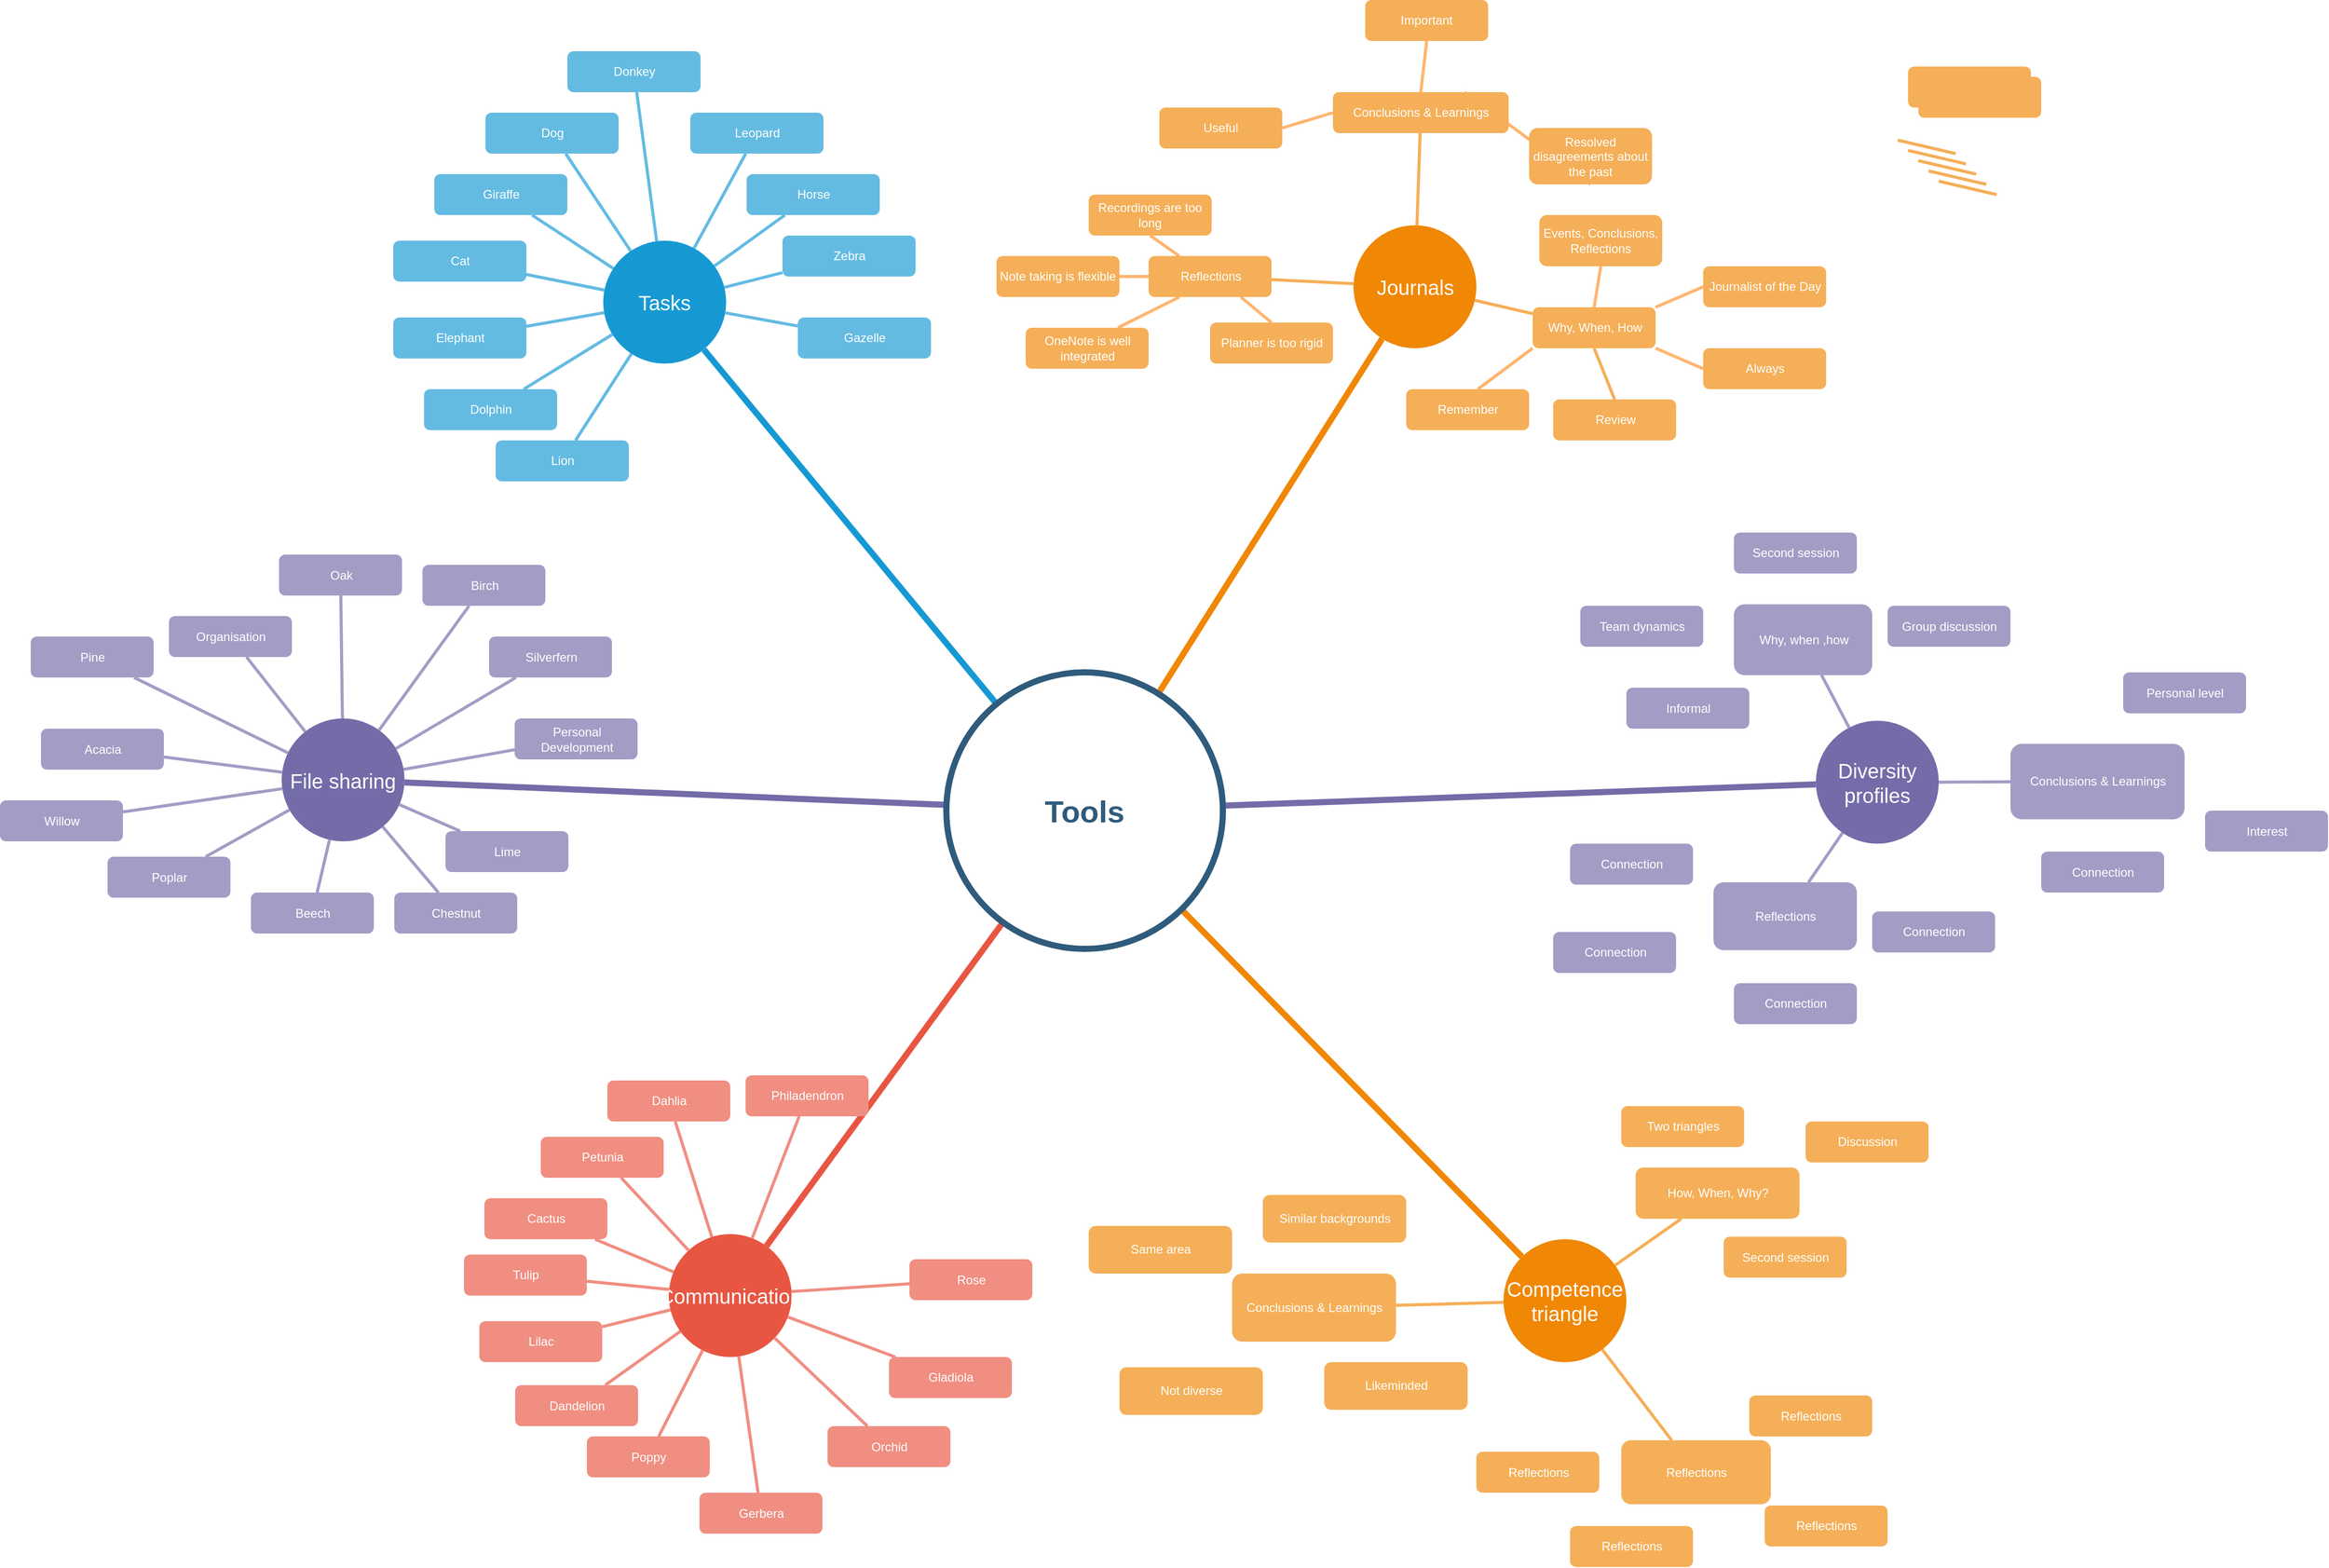 <mxfile version="13.7.7" type="github">
  <diagram id="6a731a19-8d31-9384-78a2-239565b7b9f0" name="Page-1">
    <mxGraphModel dx="1422" dy="796" grid="1" gridSize="10" guides="1" tooltips="1" connect="1" arrows="1" fold="1" page="1" pageScale="1" pageWidth="1169" pageHeight="827" background="#ffffff" math="0" shadow="0">
      <root>
        <mxCell id="0" />
        <mxCell id="1" parent="0" />
        <mxCell id="1350" value="Tasks" style="ellipse;whiteSpace=wrap;html=1;shadow=0;fontFamily=Helvetica;fontSize=20;fontColor=#FFFFFF;align=center;strokeWidth=3;fillColor=#1699D3;strokeColor=none;" parent="1" vertex="1">
          <mxGeometry x="626" y="255" width="120" height="120" as="geometry" />
        </mxCell>
        <mxCell id="1351" value="Journals" style="ellipse;whiteSpace=wrap;html=1;shadow=0;fontFamily=Helvetica;fontSize=20;fontColor=#FFFFFF;align=center;strokeWidth=3;fillColor=#F08705;strokeColor=none;gradientColor=none;" parent="1" vertex="1">
          <mxGeometry x="1358.5" y="240" width="120" height="120" as="geometry" />
        </mxCell>
        <mxCell id="1354" value="Diversity profiles" style="ellipse;whiteSpace=wrap;html=1;shadow=0;fontFamily=Helvetica;fontSize=20;fontColor=#FFFFFF;align=center;strokeWidth=3;fillColor=#736ca8;strokeColor=none;" parent="1" vertex="1">
          <mxGeometry x="1810" y="723.75" width="120" height="120" as="geometry" />
        </mxCell>
        <mxCell id="1355" value="Competence triangle" style="ellipse;whiteSpace=wrap;html=1;shadow=0;fontFamily=Helvetica;fontSize=20;fontColor=#FFFFFF;align=center;strokeWidth=3;fillColor=#F08705;strokeColor=none;" parent="1" vertex="1">
          <mxGeometry x="1505" y="1230" width="120" height="120" as="geometry" />
        </mxCell>
        <mxCell id="1356" value="Communication" style="ellipse;whiteSpace=wrap;html=1;shadow=0;fontFamily=Helvetica;fontSize=20;fontColor=#FFFFFF;align=center;strokeWidth=3;fillColor=#E85642;strokeColor=none;" parent="1" vertex="1">
          <mxGeometry x="690" y="1225" width="120" height="120" as="geometry" />
        </mxCell>
        <mxCell id="bX_sGphsYdJyJwY-GeFy-1578" style="edgeStyle=none;orthogonalLoop=1;jettySize=auto;html=1;exitX=0.75;exitY=0;exitDx=0;exitDy=0;entryX=0.5;entryY=1;entryDx=0;entryDy=0;startArrow=none;startFill=0;endArrow=none;endFill=0;strokeColor=#FFB570;strokeWidth=3;" edge="1" parent="1" source="1357" target="bX_sGphsYdJyJwY-GeFy-1561">
          <mxGeometry relative="1" as="geometry" />
        </mxCell>
        <mxCell id="bX_sGphsYdJyJwY-GeFy-1579" style="edgeStyle=none;orthogonalLoop=1;jettySize=auto;html=1;exitX=0.5;exitY=0;exitDx=0;exitDy=0;entryX=0.5;entryY=1;entryDx=0;entryDy=0;startArrow=none;startFill=0;endArrow=none;endFill=0;strokeColor=#FFB570;strokeWidth=3;" edge="1" parent="1" source="1357" target="bX_sGphsYdJyJwY-GeFy-1560">
          <mxGeometry relative="1" as="geometry" />
        </mxCell>
        <mxCell id="bX_sGphsYdJyJwY-GeFy-1580" style="edgeStyle=none;orthogonalLoop=1;jettySize=auto;html=1;exitX=0;exitY=0.5;exitDx=0;exitDy=0;entryX=1;entryY=0.5;entryDx=0;entryDy=0;startArrow=none;startFill=0;endArrow=none;endFill=0;strokeColor=#FFB570;strokeWidth=3;" edge="1" parent="1" source="1357" target="bX_sGphsYdJyJwY-GeFy-1559">
          <mxGeometry relative="1" as="geometry" />
        </mxCell>
        <mxCell id="1357" value="Conclusions &amp;amp; Learnings" style="rounded=1;fillColor=#f5af58;strokeColor=none;strokeWidth=3;shadow=0;html=1;fontColor=#FFFFFF;" parent="1" vertex="1">
          <mxGeometry x="1338.5" y="110" width="171.5" height="40" as="geometry" />
        </mxCell>
        <mxCell id="1358" value="Dolphin" style="rounded=1;fillColor=#64BBE2;strokeColor=none;strokeWidth=3;shadow=0;html=1;fontColor=#FFFFFF;" parent="1" vertex="1">
          <mxGeometry x="451" y="400" width="130" height="40" as="geometry" />
        </mxCell>
        <mxCell id="1359" style="endArrow=none;strokeWidth=6;strokeColor=#1699D3;html=1;" parent="1" source="1515" target="1350" edge="1">
          <mxGeometry relative="1" as="geometry" />
        </mxCell>
        <mxCell id="1360" style="endArrow=none;strokeWidth=6;strokeColor=#f08705;html=1;" parent="1" source="1515" target="1351" edge="1">
          <mxGeometry relative="1" as="geometry" />
        </mxCell>
        <mxCell id="1363" style="endArrow=none;strokeWidth=6;strokeColor=#736CA8;html=1;" parent="1" source="1515" target="1516" edge="1">
          <mxGeometry relative="1" as="geometry" />
        </mxCell>
        <mxCell id="1364" style="endArrow=none;strokeWidth=6;strokeColor=#736ca8;html=1;" parent="1" source="1515" target="1354" edge="1">
          <mxGeometry relative="1" as="geometry" />
        </mxCell>
        <mxCell id="1365" value="" style="edgeStyle=none;endArrow=none;strokeWidth=6;strokeColor=#F08705;html=1;" parent="1" source="1515" target="1355" edge="1">
          <mxGeometry x="181" y="226.5" width="100" height="100" as="geometry">
            <mxPoint x="181" y="326.5" as="sourcePoint" />
            <mxPoint x="281" y="226.5" as="targetPoint" />
          </mxGeometry>
        </mxCell>
        <mxCell id="1366" value="" style="edgeStyle=none;endArrow=none;strokeWidth=6;strokeColor=#E85642;html=1;" parent="1" source="1515" target="1356" edge="1">
          <mxGeometry x="181" y="226.5" width="100" height="100" as="geometry">
            <mxPoint x="181" y="326.5" as="sourcePoint" />
            <mxPoint x="281" y="226.5" as="targetPoint" />
          </mxGeometry>
        </mxCell>
        <mxCell id="1367" value="Lion" style="rounded=1;fillColor=#64BBE2;strokeColor=none;strokeWidth=3;shadow=0;html=1;fontColor=#FFFFFF;" parent="1" vertex="1">
          <mxGeometry x="521" y="450" width="130" height="40" as="geometry" />
        </mxCell>
        <mxCell id="1368" value="Elephant" style="rounded=1;fillColor=#64BBE2;strokeColor=none;strokeWidth=3;shadow=0;html=1;fontColor=#FFFFFF;" parent="1" vertex="1">
          <mxGeometry x="421" y="330" width="130" height="40" as="geometry" />
        </mxCell>
        <mxCell id="1369" value="Cat" style="rounded=1;fillColor=#64BBE2;strokeColor=none;strokeWidth=3;shadow=0;html=1;fontColor=#FFFFFF;" parent="1" vertex="1">
          <mxGeometry x="421" y="255" width="130" height="40" as="geometry" />
        </mxCell>
        <mxCell id="1370" value="Giraffe" style="rounded=1;fillColor=#64BBE2;strokeColor=none;strokeWidth=3;shadow=0;html=1;fontColor=#FFFFFF;" parent="1" vertex="1">
          <mxGeometry x="461" y="190" width="130" height="40" as="geometry" />
        </mxCell>
        <mxCell id="1371" value="Dog" style="rounded=1;fillColor=#64BBE2;strokeColor=none;strokeWidth=3;shadow=0;html=1;fontColor=#FFFFFF;" parent="1" vertex="1">
          <mxGeometry x="511" y="130" width="130" height="40" as="geometry" />
        </mxCell>
        <mxCell id="1372" value="Donkey" style="rounded=1;fillColor=#64BBE2;strokeColor=none;strokeWidth=3;shadow=0;html=1;fontColor=#FFFFFF;" parent="1" vertex="1">
          <mxGeometry x="591" y="70" width="130" height="40" as="geometry" />
        </mxCell>
        <mxCell id="1373" value="Leopard" style="rounded=1;fillColor=#64BBE2;strokeColor=none;strokeWidth=3;shadow=0;html=1;fontColor=#FFFFFF;" parent="1" vertex="1">
          <mxGeometry x="711" y="130" width="130" height="40" as="geometry" />
        </mxCell>
        <mxCell id="1374" value="Horse" style="rounded=1;fillColor=#64BBE2;strokeColor=none;strokeWidth=3;shadow=0;html=1;fontColor=#FFFFFF;" parent="1" vertex="1">
          <mxGeometry x="766" y="190" width="130" height="40" as="geometry" />
        </mxCell>
        <mxCell id="1375" value="Zebra" style="rounded=1;fillColor=#64BBE2;strokeColor=none;strokeWidth=3;shadow=0;html=1;fontColor=#FFFFFF;" parent="1" vertex="1">
          <mxGeometry x="801" y="250" width="130" height="40" as="geometry" />
        </mxCell>
        <mxCell id="1376" value="Gazelle" style="rounded=1;fillColor=#64BBE2;strokeColor=none;strokeWidth=3;shadow=0;html=1;fontColor=#FFFFFF;" parent="1" vertex="1">
          <mxGeometry x="816" y="330" width="130" height="40" as="geometry" />
        </mxCell>
        <mxCell id="1377" value="" style="edgeStyle=none;endArrow=none;strokeWidth=3;strokeColor=#64BBE2;html=1;" parent="1" source="1350" target="1376" edge="1">
          <mxGeometry x="-119" y="40" width="100" height="100" as="geometry">
            <mxPoint x="-119" y="140" as="sourcePoint" />
            <mxPoint x="-19" y="40" as="targetPoint" />
          </mxGeometry>
        </mxCell>
        <mxCell id="1378" value="" style="edgeStyle=none;endArrow=none;strokeWidth=3;strokeColor=#64BBE2;html=1;" parent="1" source="1350" target="1367" edge="1">
          <mxGeometry x="-119" y="40" width="100" height="100" as="geometry">
            <mxPoint x="-119" y="140" as="sourcePoint" />
            <mxPoint x="-19" y="40" as="targetPoint" />
          </mxGeometry>
        </mxCell>
        <mxCell id="1379" value="" style="edgeStyle=none;endArrow=none;strokeWidth=3;strokeColor=#64BBE2;html=1;" parent="1" source="1350" target="1358" edge="1">
          <mxGeometry x="-119" y="40" width="100" height="100" as="geometry">
            <mxPoint x="-119" y="140" as="sourcePoint" />
            <mxPoint x="-19" y="40" as="targetPoint" />
          </mxGeometry>
        </mxCell>
        <mxCell id="1380" value="" style="edgeStyle=none;endArrow=none;strokeWidth=3;strokeColor=#64BBE2;html=1;" parent="1" source="1350" target="1368" edge="1">
          <mxGeometry x="-119" y="40" width="100" height="100" as="geometry">
            <mxPoint x="-119" y="140" as="sourcePoint" />
            <mxPoint x="-19" y="40" as="targetPoint" />
          </mxGeometry>
        </mxCell>
        <mxCell id="1381" value="" style="edgeStyle=none;endArrow=none;strokeWidth=3;strokeColor=#64BBE2;html=1;" parent="1" source="1350" target="1369" edge="1">
          <mxGeometry x="-119" y="40" width="100" height="100" as="geometry">
            <mxPoint x="-119" y="140" as="sourcePoint" />
            <mxPoint x="-19" y="40" as="targetPoint" />
          </mxGeometry>
        </mxCell>
        <mxCell id="1382" value="" style="edgeStyle=none;endArrow=none;strokeWidth=3;strokeColor=#64BBE2;html=1;" parent="1" source="1350" target="1370" edge="1">
          <mxGeometry x="-119" y="40" width="100" height="100" as="geometry">
            <mxPoint x="-119" y="140" as="sourcePoint" />
            <mxPoint x="-19" y="40" as="targetPoint" />
          </mxGeometry>
        </mxCell>
        <mxCell id="1383" value="" style="edgeStyle=none;endArrow=none;strokeWidth=3;strokeColor=#64BBE2;html=1;" parent="1" source="1350" target="1371" edge="1">
          <mxGeometry x="-119" y="40" width="100" height="100" as="geometry">
            <mxPoint x="-119" y="140" as="sourcePoint" />
            <mxPoint x="-19" y="40" as="targetPoint" />
          </mxGeometry>
        </mxCell>
        <mxCell id="1384" value="" style="edgeStyle=none;endArrow=none;strokeWidth=3;strokeColor=#64BBE2;html=1;" parent="1" source="1350" target="1372" edge="1">
          <mxGeometry x="-119" y="40" width="100" height="100" as="geometry">
            <mxPoint x="-119" y="140" as="sourcePoint" />
            <mxPoint x="-19" y="40" as="targetPoint" />
          </mxGeometry>
        </mxCell>
        <mxCell id="1385" value="" style="edgeStyle=none;endArrow=none;strokeWidth=3;strokeColor=#64BBE2;html=1;" parent="1" source="1350" target="1373" edge="1">
          <mxGeometry x="-119" y="40" width="100" height="100" as="geometry">
            <mxPoint x="-119" y="140" as="sourcePoint" />
            <mxPoint x="-19" y="40" as="targetPoint" />
          </mxGeometry>
        </mxCell>
        <mxCell id="1386" value="" style="edgeStyle=none;endArrow=none;strokeWidth=3;strokeColor=#64BBE2;html=1;" parent="1" source="1350" target="1374" edge="1">
          <mxGeometry x="-119" y="40" width="100" height="100" as="geometry">
            <mxPoint x="-119" y="140" as="sourcePoint" />
            <mxPoint x="-19" y="40" as="targetPoint" />
          </mxGeometry>
        </mxCell>
        <mxCell id="1387" value="" style="edgeStyle=none;endArrow=none;strokeWidth=3;strokeColor=#64BBE2;html=1;" parent="1" source="1350" target="1375" edge="1">
          <mxGeometry x="-119" y="40" width="100" height="100" as="geometry">
            <mxPoint x="-119" y="140" as="sourcePoint" />
            <mxPoint x="-19" y="40" as="targetPoint" />
          </mxGeometry>
        </mxCell>
        <mxCell id="bX_sGphsYdJyJwY-GeFy-1583" style="edgeStyle=none;orthogonalLoop=1;jettySize=auto;html=1;exitX=0.75;exitY=1;exitDx=0;exitDy=0;entryX=0.5;entryY=0;entryDx=0;entryDy=0;startArrow=none;startFill=0;endArrow=none;endFill=0;strokeColor=#FFB570;strokeWidth=3;" edge="1" parent="1" source="1389" target="bX_sGphsYdJyJwY-GeFy-1556">
          <mxGeometry relative="1" as="geometry" />
        </mxCell>
        <mxCell id="bX_sGphsYdJyJwY-GeFy-1584" style="edgeStyle=none;orthogonalLoop=1;jettySize=auto;html=1;exitX=0.25;exitY=1;exitDx=0;exitDy=0;entryX=0.75;entryY=0;entryDx=0;entryDy=0;startArrow=none;startFill=0;endArrow=none;endFill=0;strokeColor=#FFB570;strokeWidth=3;" edge="1" parent="1" source="1389" target="bX_sGphsYdJyJwY-GeFy-1555">
          <mxGeometry relative="1" as="geometry" />
        </mxCell>
        <mxCell id="bX_sGphsYdJyJwY-GeFy-1585" style="edgeStyle=none;orthogonalLoop=1;jettySize=auto;html=1;exitX=0;exitY=0.5;exitDx=0;exitDy=0;entryX=1;entryY=0.5;entryDx=0;entryDy=0;startArrow=none;startFill=0;endArrow=none;endFill=0;strokeColor=#FFB570;strokeWidth=3;" edge="1" parent="1" source="1389" target="bX_sGphsYdJyJwY-GeFy-1557">
          <mxGeometry relative="1" as="geometry" />
        </mxCell>
        <mxCell id="bX_sGphsYdJyJwY-GeFy-1586" style="edgeStyle=none;orthogonalLoop=1;jettySize=auto;html=1;exitX=0.25;exitY=0;exitDx=0;exitDy=0;entryX=0.5;entryY=1;entryDx=0;entryDy=0;startArrow=none;startFill=0;endArrow=none;endFill=0;strokeColor=#FFB570;strokeWidth=3;" edge="1" parent="1" source="1389" target="bX_sGphsYdJyJwY-GeFy-1558">
          <mxGeometry relative="1" as="geometry" />
        </mxCell>
        <mxCell id="1389" value="Reflections" style="rounded=1;fillColor=#f5af58;strokeColor=none;strokeWidth=3;shadow=0;html=1;fontColor=#FFFFFF;" parent="1" vertex="1">
          <mxGeometry x="1158.5" y="270" width="120" height="40" as="geometry" />
        </mxCell>
        <mxCell id="bX_sGphsYdJyJwY-GeFy-1572" style="orthogonalLoop=1;jettySize=auto;html=1;exitX=0;exitY=1;exitDx=0;exitDy=0;entryX=0.583;entryY=0;entryDx=0;entryDy=0;entryPerimeter=0;fillColor=#ffe6cc;strokeWidth=3;startArrow=none;startFill=0;endArrow=none;endFill=0;strokeColor=#FFB570;" edge="1" parent="1" source="1390" target="bX_sGphsYdJyJwY-GeFy-1552">
          <mxGeometry relative="1" as="geometry" />
        </mxCell>
        <mxCell id="bX_sGphsYdJyJwY-GeFy-1573" style="edgeStyle=none;orthogonalLoop=1;jettySize=auto;html=1;exitX=1;exitY=1;exitDx=0;exitDy=0;entryX=0;entryY=0.5;entryDx=0;entryDy=0;startArrow=none;startFill=0;endArrow=none;endFill=0;strokeColor=#FFB570;strokeWidth=3;" edge="1" parent="1" source="1390" target="bX_sGphsYdJyJwY-GeFy-1550">
          <mxGeometry relative="1" as="geometry" />
        </mxCell>
        <mxCell id="bX_sGphsYdJyJwY-GeFy-1574" style="edgeStyle=none;orthogonalLoop=1;jettySize=auto;html=1;exitX=1;exitY=0;exitDx=0;exitDy=0;entryX=0;entryY=0.5;entryDx=0;entryDy=0;startArrow=none;startFill=0;endArrow=none;endFill=0;strokeColor=#FFB570;strokeWidth=3;" edge="1" parent="1" source="1390" target="bX_sGphsYdJyJwY-GeFy-1549">
          <mxGeometry relative="1" as="geometry" />
        </mxCell>
        <mxCell id="bX_sGphsYdJyJwY-GeFy-1575" style="edgeStyle=none;orthogonalLoop=1;jettySize=auto;html=1;exitX=0.5;exitY=0;exitDx=0;exitDy=0;entryX=0.5;entryY=1;entryDx=0;entryDy=0;startArrow=none;startFill=0;endArrow=none;endFill=0;strokeColor=#FFB570;strokeWidth=3;" edge="1" parent="1" source="1390" target="bX_sGphsYdJyJwY-GeFy-1548">
          <mxGeometry relative="1" as="geometry" />
        </mxCell>
        <mxCell id="1390" value="Why, When, How" style="rounded=1;fillColor=#f5af58;strokeColor=none;strokeWidth=3;shadow=0;html=1;fontColor=#FFFFFF;" parent="1" vertex="1">
          <mxGeometry x="1533.5" y="320" width="120" height="40" as="geometry" />
        </mxCell>
        <mxCell id="1399" value="" style="edgeStyle=none;endArrow=none;strokeWidth=3;strokeColor=#F5AF58;html=1;" parent="1" source="1351" target="1357" edge="1">
          <mxGeometry x="258.5" y="20" width="100" height="100" as="geometry">
            <mxPoint x="258.5" y="120" as="sourcePoint" />
            <mxPoint x="358.5" y="20" as="targetPoint" />
          </mxGeometry>
        </mxCell>
        <mxCell id="1401" value="" style="edgeStyle=none;endArrow=none;strokeWidth=3;strokeColor=#F5AF58;html=1;" parent="1" source="1351" target="1389" edge="1">
          <mxGeometry x="258.5" y="20" width="100" height="100" as="geometry">
            <mxPoint x="258.5" y="120" as="sourcePoint" />
            <mxPoint x="358.5" y="20" as="targetPoint" />
          </mxGeometry>
        </mxCell>
        <mxCell id="1402" value="" style="edgeStyle=none;endArrow=none;strokeWidth=3;strokeColor=#F5AF58;html=1;" parent="1" source="1351" target="1390" edge="1">
          <mxGeometry x="258.5" y="20" width="100" height="100" as="geometry">
            <mxPoint x="258.5" y="120" as="sourcePoint" />
            <mxPoint x="358.5" y="20" as="targetPoint" />
          </mxGeometry>
        </mxCell>
        <mxCell id="1457" value="Why, when ,how" style="rounded=1;fillColor=#a29dc5;strokeColor=none;strokeWidth=3;shadow=0;html=1;fontColor=#FFFFFF;" parent="1" vertex="1">
          <mxGeometry x="1730" y="610" width="135" height="69.25" as="geometry" />
        </mxCell>
        <mxCell id="1458" value="Reflections" style="rounded=1;fillColor=#a29dc5;strokeColor=none;strokeWidth=3;shadow=0;html=1;fontColor=#FFFFFF;" parent="1" vertex="1">
          <mxGeometry x="1710" y="881.5" width="140" height="66.25" as="geometry" />
        </mxCell>
        <mxCell id="1460" value="Conclusions &amp;amp; Learnings" style="rounded=1;fillColor=#a29dc5;strokeColor=none;strokeWidth=3;shadow=0;html=1;fontColor=#FFFFFF;" parent="1" vertex="1">
          <mxGeometry x="2000" y="746.25" width="170" height="73.75" as="geometry" />
        </mxCell>
        <mxCell id="1463" value="" style="edgeStyle=none;endArrow=none;strokeWidth=3;strokeColor=#A29DC5;html=1;" parent="1" source="1354" target="1460" edge="1">
          <mxGeometry x="350" y="-551.25" width="100" height="100" as="geometry">
            <mxPoint x="350" y="-451.25" as="sourcePoint" />
            <mxPoint x="450" y="-551.25" as="targetPoint" />
          </mxGeometry>
        </mxCell>
        <mxCell id="1465" value="" style="edgeStyle=none;endArrow=none;strokeWidth=3;strokeColor=#A29DC5;html=1;" parent="1" source="1354" target="1458" edge="1">
          <mxGeometry x="350" y="-551.25" width="100" height="100" as="geometry">
            <mxPoint x="350" y="-451.25" as="sourcePoint" />
            <mxPoint x="450" y="-551.25" as="targetPoint" />
          </mxGeometry>
        </mxCell>
        <mxCell id="1467" value="" style="edgeStyle=none;endArrow=none;strokeWidth=3;strokeColor=#A29DC5;html=1;" parent="1" source="1354" target="1457" edge="1">
          <mxGeometry x="350" y="-551.25" width="100" height="100" as="geometry">
            <mxPoint x="350" y="-451.25" as="sourcePoint" />
            <mxPoint x="450" y="-551.25" as="targetPoint" />
          </mxGeometry>
        </mxCell>
        <mxCell id="1468" value="How, When, Why?" style="rounded=1;fillColor=#f5af58;strokeColor=none;strokeWidth=3;shadow=0;html=1;fontColor=#FFFFFF;" parent="1" vertex="1">
          <mxGeometry x="1634" y="1160" width="160" height="50" as="geometry" />
        </mxCell>
        <mxCell id="1471" value="Reflections" style="rounded=1;fillColor=#f5af58;strokeColor=none;strokeWidth=3;shadow=0;html=1;fontColor=#FFFFFF;" parent="1" vertex="1">
          <mxGeometry x="1620" y="1426.25" width="146" height="62.5" as="geometry" />
        </mxCell>
        <mxCell id="1473" value="Conclusions &amp;amp; Learnings" style="rounded=1;fillColor=#f5af58;strokeColor=none;strokeWidth=3;shadow=0;html=1;fontColor=#FFFFFF;" parent="1" vertex="1">
          <mxGeometry x="1240" y="1263.5" width="160" height="66.5" as="geometry" />
        </mxCell>
        <mxCell id="1480" value="" style="edgeStyle=none;endArrow=none;strokeWidth=3;strokeColor=#F5AF58;html=1;" parent="1" source="1355" target="1468" edge="1">
          <mxGeometry x="493.5" y="-48.5" width="100" height="100" as="geometry">
            <mxPoint x="493.5" y="51.5" as="sourcePoint" />
            <mxPoint x="593.5" y="-48.5" as="targetPoint" />
          </mxGeometry>
        </mxCell>
        <mxCell id="1483" value="" style="edgeStyle=none;endArrow=none;strokeWidth=3;strokeColor=#F5AF58;html=1;" parent="1" source="1355" target="1471" edge="1">
          <mxGeometry x="493.5" y="-48.5" width="100" height="100" as="geometry">
            <mxPoint x="493.5" y="51.5" as="sourcePoint" />
            <mxPoint x="593.5" y="-48.5" as="targetPoint" />
          </mxGeometry>
        </mxCell>
        <mxCell id="1485" value="" style="edgeStyle=none;endArrow=none;strokeWidth=3;strokeColor=#F5AF58;html=1;" parent="1" source="1355" target="1473" edge="1">
          <mxGeometry x="493.5" y="-48.5" width="100" height="100" as="geometry">
            <mxPoint x="493.5" y="51.5" as="sourcePoint" />
            <mxPoint x="593.5" y="-48.5" as="targetPoint" />
          </mxGeometry>
        </mxCell>
        <mxCell id="1490" value="Philadendron" style="rounded=1;fillColor=#f08e81;strokeColor=none;strokeWidth=3;shadow=0;html=1;fontColor=#FFFFFF;" parent="1" vertex="1">
          <mxGeometry x="765" y="1070" width="120" height="40" as="geometry" />
        </mxCell>
        <mxCell id="1491" value="Dahlia" style="rounded=1;fillColor=#f08e81;strokeColor=none;strokeWidth=3;shadow=0;html=1;fontColor=#FFFFFF;" parent="1" vertex="1">
          <mxGeometry x="630" y="1075" width="120" height="40" as="geometry" />
        </mxCell>
        <mxCell id="1492" value="Petunia" style="rounded=1;fillColor=#f08e81;strokeColor=none;strokeWidth=3;shadow=0;html=1;fontColor=#FFFFFF;" parent="1" vertex="1">
          <mxGeometry x="565" y="1130" width="120" height="40" as="geometry" />
        </mxCell>
        <mxCell id="1493" value="Cactus" style="rounded=1;fillColor=#f08e81;strokeColor=none;strokeWidth=3;shadow=0;html=1;fontColor=#FFFFFF;" parent="1" vertex="1">
          <mxGeometry x="510" y="1190" width="120" height="40" as="geometry" />
        </mxCell>
        <mxCell id="1494" value="Tulip" style="rounded=1;fillColor=#f08e81;strokeColor=none;strokeWidth=3;shadow=0;html=1;fontColor=#FFFFFF;" parent="1" vertex="1">
          <mxGeometry x="490" y="1245" width="120" height="40" as="geometry" />
        </mxCell>
        <mxCell id="1495" value="Lilac" style="rounded=1;fillColor=#f08e81;strokeColor=none;strokeWidth=3;shadow=0;html=1;fontColor=#FFFFFF;" parent="1" vertex="1">
          <mxGeometry x="505" y="1310" width="120" height="40" as="geometry" />
        </mxCell>
        <mxCell id="1496" value="Dandelion" style="rounded=1;fillColor=#f08e81;strokeColor=none;strokeWidth=3;shadow=0;html=1;fontColor=#FFFFFF;" parent="1" vertex="1">
          <mxGeometry x="540" y="1372.5" width="120" height="40" as="geometry" />
        </mxCell>
        <mxCell id="1497" value="Poppy" style="rounded=1;fillColor=#f08e81;strokeColor=none;strokeWidth=3;shadow=0;html=1;fontColor=#FFFFFF;" parent="1" vertex="1">
          <mxGeometry x="610" y="1422.5" width="120" height="40" as="geometry" />
        </mxCell>
        <mxCell id="1498" value="Gerbera" style="rounded=1;fillColor=#f08e81;strokeColor=none;strokeWidth=3;shadow=0;html=1;fontColor=#FFFFFF;" parent="1" vertex="1">
          <mxGeometry x="720" y="1477.5" width="120" height="40" as="geometry" />
        </mxCell>
        <mxCell id="1499" value="Orchid" style="rounded=1;fillColor=#f08e81;strokeColor=none;strokeWidth=3;shadow=0;html=1;fontColor=#FFFFFF;" parent="1" vertex="1">
          <mxGeometry x="845" y="1412.5" width="120" height="40" as="geometry" />
        </mxCell>
        <mxCell id="1500" value="Gladiola" style="rounded=1;fillColor=#f08e81;strokeColor=none;strokeWidth=3;shadow=0;html=1;fontColor=#FFFFFF;" parent="1" vertex="1">
          <mxGeometry x="905" y="1345" width="120" height="40" as="geometry" />
        </mxCell>
        <mxCell id="1501" value="Rose" style="rounded=1;fillColor=#f08e81;strokeColor=none;strokeWidth=3;shadow=0;html=1;fontColor=#FFFFFF;" parent="1" vertex="1">
          <mxGeometry x="925" y="1249.5" width="120" height="40" as="geometry" />
        </mxCell>
        <mxCell id="1502" value="" style="edgeStyle=none;endArrow=none;strokeWidth=3;strokeColor=#F08E81;html=1;" parent="1" source="1356" target="1501" edge="1">
          <mxGeometry x="330" y="115" width="100" height="100" as="geometry">
            <mxPoint x="330" y="215" as="sourcePoint" />
            <mxPoint x="430" y="115" as="targetPoint" />
          </mxGeometry>
        </mxCell>
        <mxCell id="1503" value="" style="edgeStyle=none;endArrow=none;strokeWidth=3;strokeColor=#F08E81;html=1;" parent="1" source="1356" target="1490" edge="1">
          <mxGeometry x="330" y="115" width="100" height="100" as="geometry">
            <mxPoint x="330" y="215" as="sourcePoint" />
            <mxPoint x="430" y="115" as="targetPoint" />
          </mxGeometry>
        </mxCell>
        <mxCell id="1504" value="" style="edgeStyle=none;endArrow=none;strokeWidth=3;strokeColor=#F08E81;html=1;" parent="1" source="1356" target="1491" edge="1">
          <mxGeometry x="330" y="115" width="100" height="100" as="geometry">
            <mxPoint x="330" y="215" as="sourcePoint" />
            <mxPoint x="430" y="115" as="targetPoint" />
          </mxGeometry>
        </mxCell>
        <mxCell id="1505" value="" style="edgeStyle=none;endArrow=none;strokeWidth=3;strokeColor=#F08E81;html=1;" parent="1" source="1356" target="1492" edge="1">
          <mxGeometry x="330" y="115" width="100" height="100" as="geometry">
            <mxPoint x="330" y="215" as="sourcePoint" />
            <mxPoint x="430" y="115" as="targetPoint" />
          </mxGeometry>
        </mxCell>
        <mxCell id="1506" value="" style="edgeStyle=none;endArrow=none;strokeWidth=3;strokeColor=#F08E81;html=1;" parent="1" source="1356" target="1493" edge="1">
          <mxGeometry x="330" y="115" width="100" height="100" as="geometry">
            <mxPoint x="330" y="215" as="sourcePoint" />
            <mxPoint x="430" y="115" as="targetPoint" />
          </mxGeometry>
        </mxCell>
        <mxCell id="1507" value="" style="edgeStyle=none;endArrow=none;strokeWidth=3;strokeColor=#F08E81;html=1;" parent="1" source="1356" target="1494" edge="1">
          <mxGeometry x="330" y="115" width="100" height="100" as="geometry">
            <mxPoint x="330" y="215" as="sourcePoint" />
            <mxPoint x="430" y="115" as="targetPoint" />
          </mxGeometry>
        </mxCell>
        <mxCell id="1508" value="" style="edgeStyle=none;endArrow=none;strokeWidth=3;strokeColor=#F08E81;html=1;" parent="1" source="1356" target="1495" edge="1">
          <mxGeometry x="330" y="115" width="100" height="100" as="geometry">
            <mxPoint x="330" y="215" as="sourcePoint" />
            <mxPoint x="430" y="115" as="targetPoint" />
          </mxGeometry>
        </mxCell>
        <mxCell id="1509" value="" style="edgeStyle=none;endArrow=none;strokeWidth=3;strokeColor=#F08E81;html=1;" parent="1" source="1356" target="1496" edge="1">
          <mxGeometry x="330" y="115" width="100" height="100" as="geometry">
            <mxPoint x="330" y="215" as="sourcePoint" />
            <mxPoint x="430" y="115" as="targetPoint" />
          </mxGeometry>
        </mxCell>
        <mxCell id="1510" value="" style="edgeStyle=none;endArrow=none;strokeWidth=3;strokeColor=#F08E81;html=1;" parent="1" source="1356" target="1497" edge="1">
          <mxGeometry x="330" y="115" width="100" height="100" as="geometry">
            <mxPoint x="330" y="215" as="sourcePoint" />
            <mxPoint x="430" y="115" as="targetPoint" />
          </mxGeometry>
        </mxCell>
        <mxCell id="1511" value="" style="edgeStyle=none;endArrow=none;strokeWidth=3;strokeColor=#F08E81;html=1;" parent="1" source="1356" target="1498" edge="1">
          <mxGeometry x="330" y="115" width="100" height="100" as="geometry">
            <mxPoint x="330" y="215" as="sourcePoint" />
            <mxPoint x="430" y="115" as="targetPoint" />
          </mxGeometry>
        </mxCell>
        <mxCell id="1512" value="" style="edgeStyle=none;endArrow=none;strokeWidth=3;strokeColor=#F08E81;html=1;" parent="1" source="1356" target="1499" edge="1">
          <mxGeometry x="330" y="115" width="100" height="100" as="geometry">
            <mxPoint x="330" y="215" as="sourcePoint" />
            <mxPoint x="430" y="115" as="targetPoint" />
          </mxGeometry>
        </mxCell>
        <mxCell id="1513" value="" style="edgeStyle=none;endArrow=none;strokeWidth=3;strokeColor=#F08E81;html=1;" parent="1" source="1356" target="1500" edge="1">
          <mxGeometry x="330" y="115" width="100" height="100" as="geometry">
            <mxPoint x="330" y="215" as="sourcePoint" />
            <mxPoint x="430" y="115" as="targetPoint" />
          </mxGeometry>
        </mxCell>
        <mxCell id="1515" value="Tools" style="ellipse;whiteSpace=wrap;html=1;shadow=0;fontFamily=Helvetica;fontSize=30;fontColor=#2F5B7C;align=center;strokeColor=#2F5B7C;strokeWidth=6;fillColor=#FFFFFF;fontStyle=1;gradientColor=none;" parent="1" vertex="1">
          <mxGeometry x="961" y="676.5" width="270" height="270" as="geometry" />
        </mxCell>
        <mxCell id="1516" value="File sharing" style="ellipse;whiteSpace=wrap;html=1;shadow=0;fontFamily=Helvetica;fontSize=20;fontColor=#FFFFFF;align=center;strokeWidth=3;fillColor=#736ca8;strokeColor=none;" parent="1" vertex="1">
          <mxGeometry x="312" y="721.5" width="120" height="120" as="geometry" />
        </mxCell>
        <mxCell id="1517" value="Organisation" style="rounded=1;fillColor=#a29dc5;strokeColor=none;strokeWidth=3;shadow=0;html=1;fontColor=#FFFFFF;" parent="1" vertex="1">
          <mxGeometry x="202" y="621.5" width="120" height="40" as="geometry" />
        </mxCell>
        <mxCell id="1518" value="Oak" style="rounded=1;fillColor=#a29dc5;strokeColor=none;strokeWidth=3;shadow=0;html=1;fontColor=#FFFFFF;" parent="1" vertex="1">
          <mxGeometry x="309.5" y="561.5" width="120" height="40" as="geometry" />
        </mxCell>
        <mxCell id="1519" value="Birch" style="rounded=1;fillColor=#a29dc5;strokeColor=none;strokeWidth=3;shadow=0;html=1;fontColor=#FFFFFF;" parent="1" vertex="1">
          <mxGeometry x="449.5" y="571.5" width="120" height="40" as="geometry" />
        </mxCell>
        <mxCell id="1520" value="Silverfern" style="rounded=1;fillColor=#a29dc5;strokeColor=none;strokeWidth=3;shadow=0;html=1;fontColor=#FFFFFF;" parent="1" vertex="1">
          <mxGeometry x="514.5" y="641.5" width="120" height="40" as="geometry" />
        </mxCell>
        <mxCell id="1521" value="Personal &#xa;Development" style="rounded=1;fillColor=#a29dc5;strokeColor=none;strokeWidth=3;shadow=0;html=1;fontColor=#FFFFFF;" parent="1" vertex="1">
          <mxGeometry x="539.5" y="721.5" width="120" height="40" as="geometry" />
        </mxCell>
        <mxCell id="1522" value="Pine" style="rounded=1;fillColor=#a29dc5;strokeColor=none;strokeWidth=3;shadow=0;html=1;fontColor=#FFFFFF;" parent="1" vertex="1">
          <mxGeometry x="67" y="641.5" width="120" height="40" as="geometry" />
        </mxCell>
        <mxCell id="1523" value="Lime" style="rounded=1;fillColor=#a29dc5;strokeColor=none;strokeWidth=3;shadow=0;html=1;fontColor=#FFFFFF;" parent="1" vertex="1">
          <mxGeometry x="472" y="831.5" width="120" height="40" as="geometry" />
        </mxCell>
        <mxCell id="1524" value="Chestnut" style="rounded=1;fillColor=#a29dc5;strokeColor=none;strokeWidth=3;shadow=0;html=1;fontColor=#FFFFFF;" parent="1" vertex="1">
          <mxGeometry x="422" y="891.5" width="120" height="40" as="geometry" />
        </mxCell>
        <mxCell id="1525" value="Beech" style="rounded=1;fillColor=#a29dc5;strokeColor=none;strokeWidth=3;shadow=0;html=1;fontColor=#FFFFFF;" parent="1" vertex="1">
          <mxGeometry x="282" y="891.5" width="120" height="40" as="geometry" />
        </mxCell>
        <mxCell id="1526" value="Poplar" style="rounded=1;fillColor=#a29dc5;strokeColor=none;strokeWidth=3;shadow=0;html=1;fontColor=#FFFFFF;" parent="1" vertex="1">
          <mxGeometry x="142" y="856.5" width="120" height="40" as="geometry" />
        </mxCell>
        <mxCell id="1527" value="Willow" style="rounded=1;fillColor=#a29dc5;strokeColor=none;strokeWidth=3;shadow=0;html=1;fontColor=#FFFFFF;" parent="1" vertex="1">
          <mxGeometry x="37" y="801.5" width="120" height="40" as="geometry" />
        </mxCell>
        <mxCell id="1528" value="" style="edgeStyle=none;endArrow=none;strokeWidth=3;strokeColor=#A29DC5;html=1;" parent="1" source="1516" target="1517" edge="1">
          <mxGeometry x="-1498" y="-303.5" width="100" height="100" as="geometry">
            <mxPoint x="-1498" y="-203.5" as="sourcePoint" />
            <mxPoint x="-1398" y="-303.5" as="targetPoint" />
          </mxGeometry>
        </mxCell>
        <mxCell id="1529" value="Acacia" style="rounded=1;fillColor=#a29dc5;strokeColor=none;strokeWidth=3;shadow=0;html=1;fontColor=#FFFFFF;" parent="1" vertex="1">
          <mxGeometry x="77" y="731.5" width="120" height="40" as="geometry" />
        </mxCell>
        <mxCell id="1530" value="" style="edgeStyle=none;endArrow=none;strokeWidth=3;strokeColor=#A29DC5;html=1;" parent="1" source="1516" target="1518" edge="1">
          <mxGeometry x="-1498" y="-303.5" width="100" height="100" as="geometry">
            <mxPoint x="-1498" y="-203.5" as="sourcePoint" />
            <mxPoint x="-1398" y="-303.5" as="targetPoint" />
          </mxGeometry>
        </mxCell>
        <mxCell id="1531" value="" style="edgeStyle=none;endArrow=none;strokeWidth=3;strokeColor=#A29DC5;html=1;" parent="1" source="1516" target="1519" edge="1">
          <mxGeometry x="-1498" y="-303.5" width="100" height="100" as="geometry">
            <mxPoint x="-1498" y="-203.5" as="sourcePoint" />
            <mxPoint x="-1398" y="-303.5" as="targetPoint" />
          </mxGeometry>
        </mxCell>
        <mxCell id="1532" value="" style="edgeStyle=none;endArrow=none;strokeWidth=3;strokeColor=#A29DC5;html=1;" parent="1" source="1516" target="1520" edge="1">
          <mxGeometry x="-1498" y="-303.5" width="100" height="100" as="geometry">
            <mxPoint x="-1498" y="-203.5" as="sourcePoint" />
            <mxPoint x="-1398" y="-303.5" as="targetPoint" />
          </mxGeometry>
        </mxCell>
        <mxCell id="1533" value="" style="edgeStyle=none;endArrow=none;strokeWidth=3;strokeColor=#A29DC5;html=1;" parent="1" source="1516" target="1521" edge="1">
          <mxGeometry x="-1498" y="-303.5" width="100" height="100" as="geometry">
            <mxPoint x="-1498" y="-203.5" as="sourcePoint" />
            <mxPoint x="-1398" y="-303.5" as="targetPoint" />
          </mxGeometry>
        </mxCell>
        <mxCell id="1534" value="" style="edgeStyle=none;endArrow=none;strokeWidth=3;strokeColor=#A29DC5;html=1;" parent="1" source="1516" target="1522" edge="1">
          <mxGeometry x="-1498" y="-303.5" width="100" height="100" as="geometry">
            <mxPoint x="-1498" y="-203.5" as="sourcePoint" />
            <mxPoint x="-1398" y="-303.5" as="targetPoint" />
          </mxGeometry>
        </mxCell>
        <mxCell id="1535" value="" style="edgeStyle=none;endArrow=none;strokeWidth=3;strokeColor=#A29DC5;html=1;" parent="1" source="1516" target="1523" edge="1">
          <mxGeometry x="-1498" y="-303.5" width="100" height="100" as="geometry">
            <mxPoint x="-1498" y="-203.5" as="sourcePoint" />
            <mxPoint x="-1398" y="-303.5" as="targetPoint" />
          </mxGeometry>
        </mxCell>
        <mxCell id="1536" value="" style="edgeStyle=none;endArrow=none;strokeWidth=3;strokeColor=#A29DC5;html=1;" parent="1" source="1516" target="1524" edge="1">
          <mxGeometry x="-1498" y="-303.5" width="100" height="100" as="geometry">
            <mxPoint x="-1498" y="-203.5" as="sourcePoint" />
            <mxPoint x="-1398" y="-303.5" as="targetPoint" />
          </mxGeometry>
        </mxCell>
        <mxCell id="1537" value="" style="edgeStyle=none;endArrow=none;strokeWidth=3;strokeColor=#A29DC5;html=1;" parent="1" source="1516" target="1525" edge="1">
          <mxGeometry x="-1498" y="-303.5" width="100" height="100" as="geometry">
            <mxPoint x="-1498" y="-203.5" as="sourcePoint" />
            <mxPoint x="-1398" y="-303.5" as="targetPoint" />
          </mxGeometry>
        </mxCell>
        <mxCell id="1538" value="" style="edgeStyle=none;endArrow=none;strokeWidth=3;strokeColor=#A29DC5;html=1;" parent="1" source="1516" target="1526" edge="1">
          <mxGeometry x="-1498" y="-303.5" width="100" height="100" as="geometry">
            <mxPoint x="-1498" y="-203.5" as="sourcePoint" />
            <mxPoint x="-1398" y="-303.5" as="targetPoint" />
          </mxGeometry>
        </mxCell>
        <mxCell id="1539" value="" style="edgeStyle=none;endArrow=none;strokeWidth=3;strokeColor=#A29DC5;html=1;" parent="1" source="1516" target="1527" edge="1">
          <mxGeometry x="-1498" y="-303.5" width="100" height="100" as="geometry">
            <mxPoint x="-1498" y="-203.5" as="sourcePoint" />
            <mxPoint x="-1398" y="-303.5" as="targetPoint" />
          </mxGeometry>
        </mxCell>
        <mxCell id="1540" value="" style="edgeStyle=none;endArrow=none;strokeWidth=3;strokeColor=#A29DC5;html=1;" parent="1" source="1516" target="1529" edge="1">
          <mxGeometry x="-1498" y="-303.5" width="100" height="100" as="geometry">
            <mxPoint x="-1498" y="-203.5" as="sourcePoint" />
            <mxPoint x="-1398" y="-303.5" as="targetPoint" />
          </mxGeometry>
        </mxCell>
        <mxCell id="1542" style="edgeStyle=none;rounded=0;html=1;exitX=0.5;exitY=1;endArrow=none;endFill=0;jettySize=auto;orthogonalLoop=1;strokeColor=#736CA8;strokeWidth=2;fillColor=#64bbe2;fontSize=20;fontColor=#23445D;" parent="1" source="1529" target="1529" edge="1">
          <mxGeometry relative="1" as="geometry" />
        </mxCell>
        <mxCell id="bX_sGphsYdJyJwY-GeFy-1548" value="Events, Conclusions, Reflections" style="rounded=1;fillColor=#f5af58;strokeColor=none;strokeWidth=3;shadow=0;html=1;fontColor=#FFFFFF;whiteSpace=wrap;" parent="1" vertex="1">
          <mxGeometry x="1540" y="230" width="120" height="50" as="geometry" />
        </mxCell>
        <mxCell id="bX_sGphsYdJyJwY-GeFy-1549" value="Journalist of the Day" style="rounded=1;fillColor=#f5af58;strokeColor=none;strokeWidth=3;shadow=0;html=1;fontColor=#FFFFFF;" parent="1" vertex="1">
          <mxGeometry x="1700" y="280" width="120" height="40" as="geometry" />
        </mxCell>
        <mxCell id="bX_sGphsYdJyJwY-GeFy-1550" value="Always" style="rounded=1;fillColor=#f5af58;strokeColor=none;strokeWidth=3;shadow=0;html=1;fontColor=#FFFFFF;" parent="1" vertex="1">
          <mxGeometry x="1700" y="360" width="120" height="40" as="geometry" />
        </mxCell>
        <mxCell id="bX_sGphsYdJyJwY-GeFy-1551" value="Review" style="rounded=1;fillColor=#f5af58;strokeColor=none;strokeWidth=3;shadow=0;html=1;fontColor=#FFFFFF;" parent="1" vertex="1">
          <mxGeometry x="1553.5" y="410" width="120" height="40" as="geometry" />
        </mxCell>
        <mxCell id="bX_sGphsYdJyJwY-GeFy-1552" value="Remember" style="rounded=1;fillColor=#f5af58;strokeColor=none;strokeWidth=3;shadow=0;html=1;fontColor=#FFFFFF;" parent="1" vertex="1">
          <mxGeometry x="1410" y="400" width="120" height="40" as="geometry" />
        </mxCell>
        <mxCell id="bX_sGphsYdJyJwY-GeFy-1553" value="" style="rounded=1;fillColor=#f5af58;strokeColor=none;strokeWidth=3;shadow=0;html=1;fontColor=#FFFFFF;whiteSpace=wrap;" vertex="1" parent="1">
          <mxGeometry x="1900" y="85" width="120" height="40" as="geometry" />
        </mxCell>
        <mxCell id="yF91-XxOJwj9PDJPTug--1546" value="Similar backgrounds" style="rounded=1;fillColor=#f5af58;strokeColor=none;strokeWidth=3;shadow=0;html=1;fontColor=#FFFFFF;" vertex="1" parent="1">
          <mxGeometry x="1270" y="1186.75" width="140" height="46.5" as="geometry" />
        </mxCell>
        <mxCell id="bX_sGphsYdJyJwY-GeFy-1554" value="" style="rounded=1;fillColor=#f5af58;strokeColor=none;strokeWidth=3;shadow=0;html=1;fontColor=#FFFFFF;whiteSpace=wrap;" vertex="1" parent="1">
          <mxGeometry x="1910" y="95" width="120" height="40" as="geometry" />
        </mxCell>
        <mxCell id="yF91-XxOJwj9PDJPTug--1547" value="Not diverse" style="rounded=1;fillColor=#f5af58;strokeColor=none;strokeWidth=3;shadow=0;html=1;fontColor=#FFFFFF;" vertex="1" parent="1">
          <mxGeometry x="1130" y="1355" width="140" height="46.5" as="geometry" />
        </mxCell>
        <mxCell id="bX_sGphsYdJyJwY-GeFy-1555" value="OneNote is well integrated" style="rounded=1;fillColor=#f5af58;strokeColor=none;strokeWidth=3;shadow=0;html=1;fontColor=#FFFFFF;whiteSpace=wrap;" vertex="1" parent="1">
          <mxGeometry x="1038.5" y="340" width="120" height="40" as="geometry" />
        </mxCell>
        <mxCell id="yF91-XxOJwj9PDJPTug--1548" value="Same area" style="rounded=1;fillColor=#f5af58;strokeColor=none;strokeWidth=3;shadow=0;html=1;fontColor=#FFFFFF;" vertex="1" parent="1">
          <mxGeometry x="1100" y="1217" width="140" height="46.5" as="geometry" />
        </mxCell>
        <mxCell id="bX_sGphsYdJyJwY-GeFy-1556" value="Planner is too rigid" style="rounded=1;fillColor=#f5af58;strokeColor=none;strokeWidth=3;shadow=0;html=1;fontColor=#FFFFFF;whiteSpace=wrap;" vertex="1" parent="1">
          <mxGeometry x="1218.5" y="335" width="120" height="40" as="geometry" />
        </mxCell>
        <mxCell id="yF91-XxOJwj9PDJPTug--1551" value="Reflections" style="rounded=1;fillColor=#f5af58;strokeColor=none;strokeWidth=3;shadow=0;html=1;fontColor=#FFFFFF;" vertex="1" parent="1">
          <mxGeometry x="1478.5" y="1437.5" width="120" height="40" as="geometry" />
        </mxCell>
        <mxCell id="bX_sGphsYdJyJwY-GeFy-1557" value="Note taking is flexible" style="rounded=1;fillColor=#f5af58;strokeColor=none;strokeWidth=3;shadow=0;html=1;fontColor=#FFFFFF;whiteSpace=wrap;" vertex="1" parent="1">
          <mxGeometry x="1010" y="270" width="120" height="40" as="geometry" />
        </mxCell>
        <mxCell id="yF91-XxOJwj9PDJPTug--1552" value="Reflections" style="rounded=1;fillColor=#f5af58;strokeColor=none;strokeWidth=3;shadow=0;html=1;fontColor=#FFFFFF;" vertex="1" parent="1">
          <mxGeometry x="1570" y="1510" width="120" height="40" as="geometry" />
        </mxCell>
        <mxCell id="bX_sGphsYdJyJwY-GeFy-1558" value="Recordings are too long" style="rounded=1;fillColor=#f5af58;strokeColor=none;strokeWidth=3;shadow=0;html=1;fontColor=#FFFFFF;whiteSpace=wrap;" vertex="1" parent="1">
          <mxGeometry x="1100" y="210" width="120" height="40" as="geometry" />
        </mxCell>
        <mxCell id="yF91-XxOJwj9PDJPTug--1553" value="Reflections" style="rounded=1;fillColor=#f5af58;strokeColor=none;strokeWidth=3;shadow=0;html=1;fontColor=#FFFFFF;" vertex="1" parent="1">
          <mxGeometry x="1760" y="1490" width="120" height="40" as="geometry" />
        </mxCell>
        <mxCell id="bX_sGphsYdJyJwY-GeFy-1559" value="Useful" style="rounded=1;fillColor=#f5af58;strokeColor=none;strokeWidth=3;shadow=0;html=1;fontColor=#FFFFFF;whiteSpace=wrap;" vertex="1" parent="1">
          <mxGeometry x="1169" y="125" width="120" height="40" as="geometry" />
        </mxCell>
        <mxCell id="yF91-XxOJwj9PDJPTug--1554" value="Reflections" style="rounded=1;fillColor=#f5af58;strokeColor=none;strokeWidth=3;shadow=0;html=1;fontColor=#FFFFFF;" vertex="1" parent="1">
          <mxGeometry x="1745" y="1382.5" width="120" height="40" as="geometry" />
        </mxCell>
        <mxCell id="yF91-XxOJwj9PDJPTug--1555" value="Likeminded" style="rounded=1;fillColor=#f5af58;strokeColor=none;strokeWidth=3;shadow=0;html=1;fontColor=#FFFFFF;" vertex="1" parent="1">
          <mxGeometry x="1330" y="1350" width="140" height="46.5" as="geometry" />
        </mxCell>
        <mxCell id="bX_sGphsYdJyJwY-GeFy-1560" value="Important" style="rounded=1;fillColor=#f5af58;strokeColor=none;strokeWidth=3;shadow=0;html=1;fontColor=#FFFFFF;whiteSpace=wrap;" vertex="1" parent="1">
          <mxGeometry x="1370" y="20" width="120" height="40" as="geometry" />
        </mxCell>
        <mxCell id="yF91-XxOJwj9PDJPTug--1556" value="Two triangles" style="rounded=1;fillColor=#f5af58;strokeColor=none;strokeWidth=3;shadow=0;html=1;fontColor=#FFFFFF;" vertex="1" parent="1">
          <mxGeometry x="1620" y="1100" width="120" height="40" as="geometry" />
        </mxCell>
        <mxCell id="bX_sGphsYdJyJwY-GeFy-1561" value="Resolved disagreements about the past" style="rounded=1;fillColor=#f5af58;strokeColor=none;strokeWidth=3;shadow=0;html=1;fontColor=#FFFFFF;whiteSpace=wrap;" vertex="1" parent="1">
          <mxGeometry x="1530" y="145" width="120" height="55" as="geometry" />
        </mxCell>
        <mxCell id="bX_sGphsYdJyJwY-GeFy-1563" value="" style="edgeStyle=none;endArrow=none;strokeWidth=3;strokeColor=#F5AF58;html=1;" edge="1" parent="1">
          <mxGeometry x="671.46" y="-136.29" width="100" height="100" as="geometry">
            <mxPoint x="1889.997" y="156.881" as="sourcePoint" />
            <mxPoint x="1946.46" y="169.996" as="targetPoint" />
          </mxGeometry>
        </mxCell>
        <mxCell id="yF91-XxOJwj9PDJPTug--1557" value="Discussion" style="rounded=1;fillColor=#f5af58;strokeColor=none;strokeWidth=3;shadow=0;html=1;fontColor=#FFFFFF;" vertex="1" parent="1">
          <mxGeometry x="1800" y="1115" width="120" height="40" as="geometry" />
        </mxCell>
        <mxCell id="bX_sGphsYdJyJwY-GeFy-1564" value="" style="edgeStyle=none;endArrow=none;strokeWidth=3;strokeColor=#F5AF58;html=1;" edge="1" parent="1">
          <mxGeometry x="681.46" y="-126.29" width="100" height="100" as="geometry">
            <mxPoint x="1899.997" y="166.881" as="sourcePoint" />
            <mxPoint x="1956.46" y="179.996" as="targetPoint" />
          </mxGeometry>
        </mxCell>
        <mxCell id="bX_sGphsYdJyJwY-GeFy-1565" value="" style="edgeStyle=none;endArrow=none;strokeWidth=3;strokeColor=#F5AF58;html=1;" edge="1" parent="1">
          <mxGeometry x="691.46" y="-116.29" width="100" height="100" as="geometry">
            <mxPoint x="1909.997" y="176.881" as="sourcePoint" />
            <mxPoint x="1966.46" y="189.996" as="targetPoint" />
          </mxGeometry>
        </mxCell>
        <mxCell id="bX_sGphsYdJyJwY-GeFy-1566" value="" style="edgeStyle=none;endArrow=none;strokeWidth=3;strokeColor=#F5AF58;html=1;" edge="1" parent="1">
          <mxGeometry x="701.46" y="-106.29" width="100" height="100" as="geometry">
            <mxPoint x="1919.997" y="186.881" as="sourcePoint" />
            <mxPoint x="1976.46" y="199.996" as="targetPoint" />
          </mxGeometry>
        </mxCell>
        <mxCell id="bX_sGphsYdJyJwY-GeFy-1567" value="" style="edgeStyle=none;endArrow=none;strokeWidth=3;strokeColor=#F5AF58;html=1;" edge="1" parent="1">
          <mxGeometry x="711.46" y="-96.29" width="100" height="100" as="geometry">
            <mxPoint x="1929.997" y="196.881" as="sourcePoint" />
            <mxPoint x="1986.46" y="209.996" as="targetPoint" />
          </mxGeometry>
        </mxCell>
        <mxCell id="bX_sGphsYdJyJwY-GeFy-1568" value="" style="edgeStyle=none;endArrow=none;strokeWidth=3;strokeColor=#F5AF58;html=1;exitX=0.5;exitY=1;exitDx=0;exitDy=0;entryX=0.5;entryY=0;entryDx=0;entryDy=0;" edge="1" parent="1" source="1390" target="bX_sGphsYdJyJwY-GeFy-1551">
          <mxGeometry x="351.46" y="81.83" width="100" height="100" as="geometry">
            <mxPoint x="1569.997" y="375.001" as="sourcePoint" />
            <mxPoint x="1626.46" y="388.116" as="targetPoint" />
          </mxGeometry>
        </mxCell>
        <mxCell id="yF91-XxOJwj9PDJPTug--1558" value="Second session" style="rounded=1;fillColor=#f5af58;strokeColor=none;strokeWidth=3;shadow=0;html=1;fontColor=#FFFFFF;" vertex="1" parent="1">
          <mxGeometry x="1720" y="1227.5" width="120" height="40" as="geometry" />
        </mxCell>
        <mxCell id="yF91-XxOJwj9PDJPTug--1560" value="Connection" style="rounded=1;fillColor=#a29dc5;strokeColor=none;strokeWidth=3;shadow=0;html=1;fontColor=#FFFFFF;" vertex="1" parent="1">
          <mxGeometry x="2030" y="851.5" width="120" height="40" as="geometry" />
        </mxCell>
        <mxCell id="yF91-XxOJwj9PDJPTug--1561" value="Interest" style="rounded=1;fillColor=#a29dc5;strokeColor=none;strokeWidth=3;shadow=0;html=1;fontColor=#FFFFFF;" vertex="1" parent="1">
          <mxGeometry x="2190" y="811.5" width="120" height="40" as="geometry" />
        </mxCell>
        <mxCell id="yF91-XxOJwj9PDJPTug--1562" value="Personal level" style="rounded=1;fillColor=#a29dc5;strokeColor=none;strokeWidth=3;shadow=0;html=1;fontColor=#FFFFFF;" vertex="1" parent="1">
          <mxGeometry x="2110" y="676.5" width="120" height="40" as="geometry" />
        </mxCell>
        <mxCell id="yF91-XxOJwj9PDJPTug--1563" value="Second session" style="rounded=1;fillColor=#a29dc5;strokeColor=none;strokeWidth=3;shadow=0;html=1;fontColor=#FFFFFF;" vertex="1" parent="1">
          <mxGeometry x="1730" y="540" width="120" height="40" as="geometry" />
        </mxCell>
        <mxCell id="yF91-XxOJwj9PDJPTug--1564" value="Informal" style="rounded=1;fillColor=#a29dc5;strokeColor=none;strokeWidth=3;shadow=0;html=1;fontColor=#FFFFFF;" vertex="1" parent="1">
          <mxGeometry x="1625" y="691.5" width="120" height="40" as="geometry" />
        </mxCell>
        <mxCell id="yF91-XxOJwj9PDJPTug--1565" value="Group discussion" style="rounded=1;fillColor=#a29dc5;strokeColor=none;strokeWidth=3;shadow=0;html=1;fontColor=#FFFFFF;" vertex="1" parent="1">
          <mxGeometry x="1880" y="611.5" width="120" height="40" as="geometry" />
        </mxCell>
        <mxCell id="yF91-XxOJwj9PDJPTug--1566" value="Team dynamics" style="rounded=1;fillColor=#a29dc5;strokeColor=none;strokeWidth=3;shadow=0;html=1;fontColor=#FFFFFF;" vertex="1" parent="1">
          <mxGeometry x="1580" y="611.5" width="120" height="40" as="geometry" />
        </mxCell>
        <mxCell id="yF91-XxOJwj9PDJPTug--1567" value="Connection" style="rounded=1;fillColor=#a29dc5;strokeColor=none;strokeWidth=3;shadow=0;html=1;fontColor=#FFFFFF;" vertex="1" parent="1">
          <mxGeometry x="1553.5" y="930" width="120" height="40" as="geometry" />
        </mxCell>
        <mxCell id="yF91-XxOJwj9PDJPTug--1568" value="Connection" style="rounded=1;fillColor=#a29dc5;strokeColor=none;strokeWidth=3;shadow=0;html=1;fontColor=#FFFFFF;" vertex="1" parent="1">
          <mxGeometry x="1730" y="980" width="120" height="40" as="geometry" />
        </mxCell>
        <mxCell id="yF91-XxOJwj9PDJPTug--1569" value="Connection" style="rounded=1;fillColor=#a29dc5;strokeColor=none;strokeWidth=3;shadow=0;html=1;fontColor=#FFFFFF;" vertex="1" parent="1">
          <mxGeometry x="1865" y="910" width="120" height="40" as="geometry" />
        </mxCell>
        <mxCell id="yF91-XxOJwj9PDJPTug--1570" value="Connection" style="rounded=1;fillColor=#a29dc5;strokeColor=none;strokeWidth=3;shadow=0;html=1;fontColor=#FFFFFF;" vertex="1" parent="1">
          <mxGeometry x="1570" y="843.75" width="120" height="40" as="geometry" />
        </mxCell>
      </root>
    </mxGraphModel>
  </diagram>
</mxfile>
